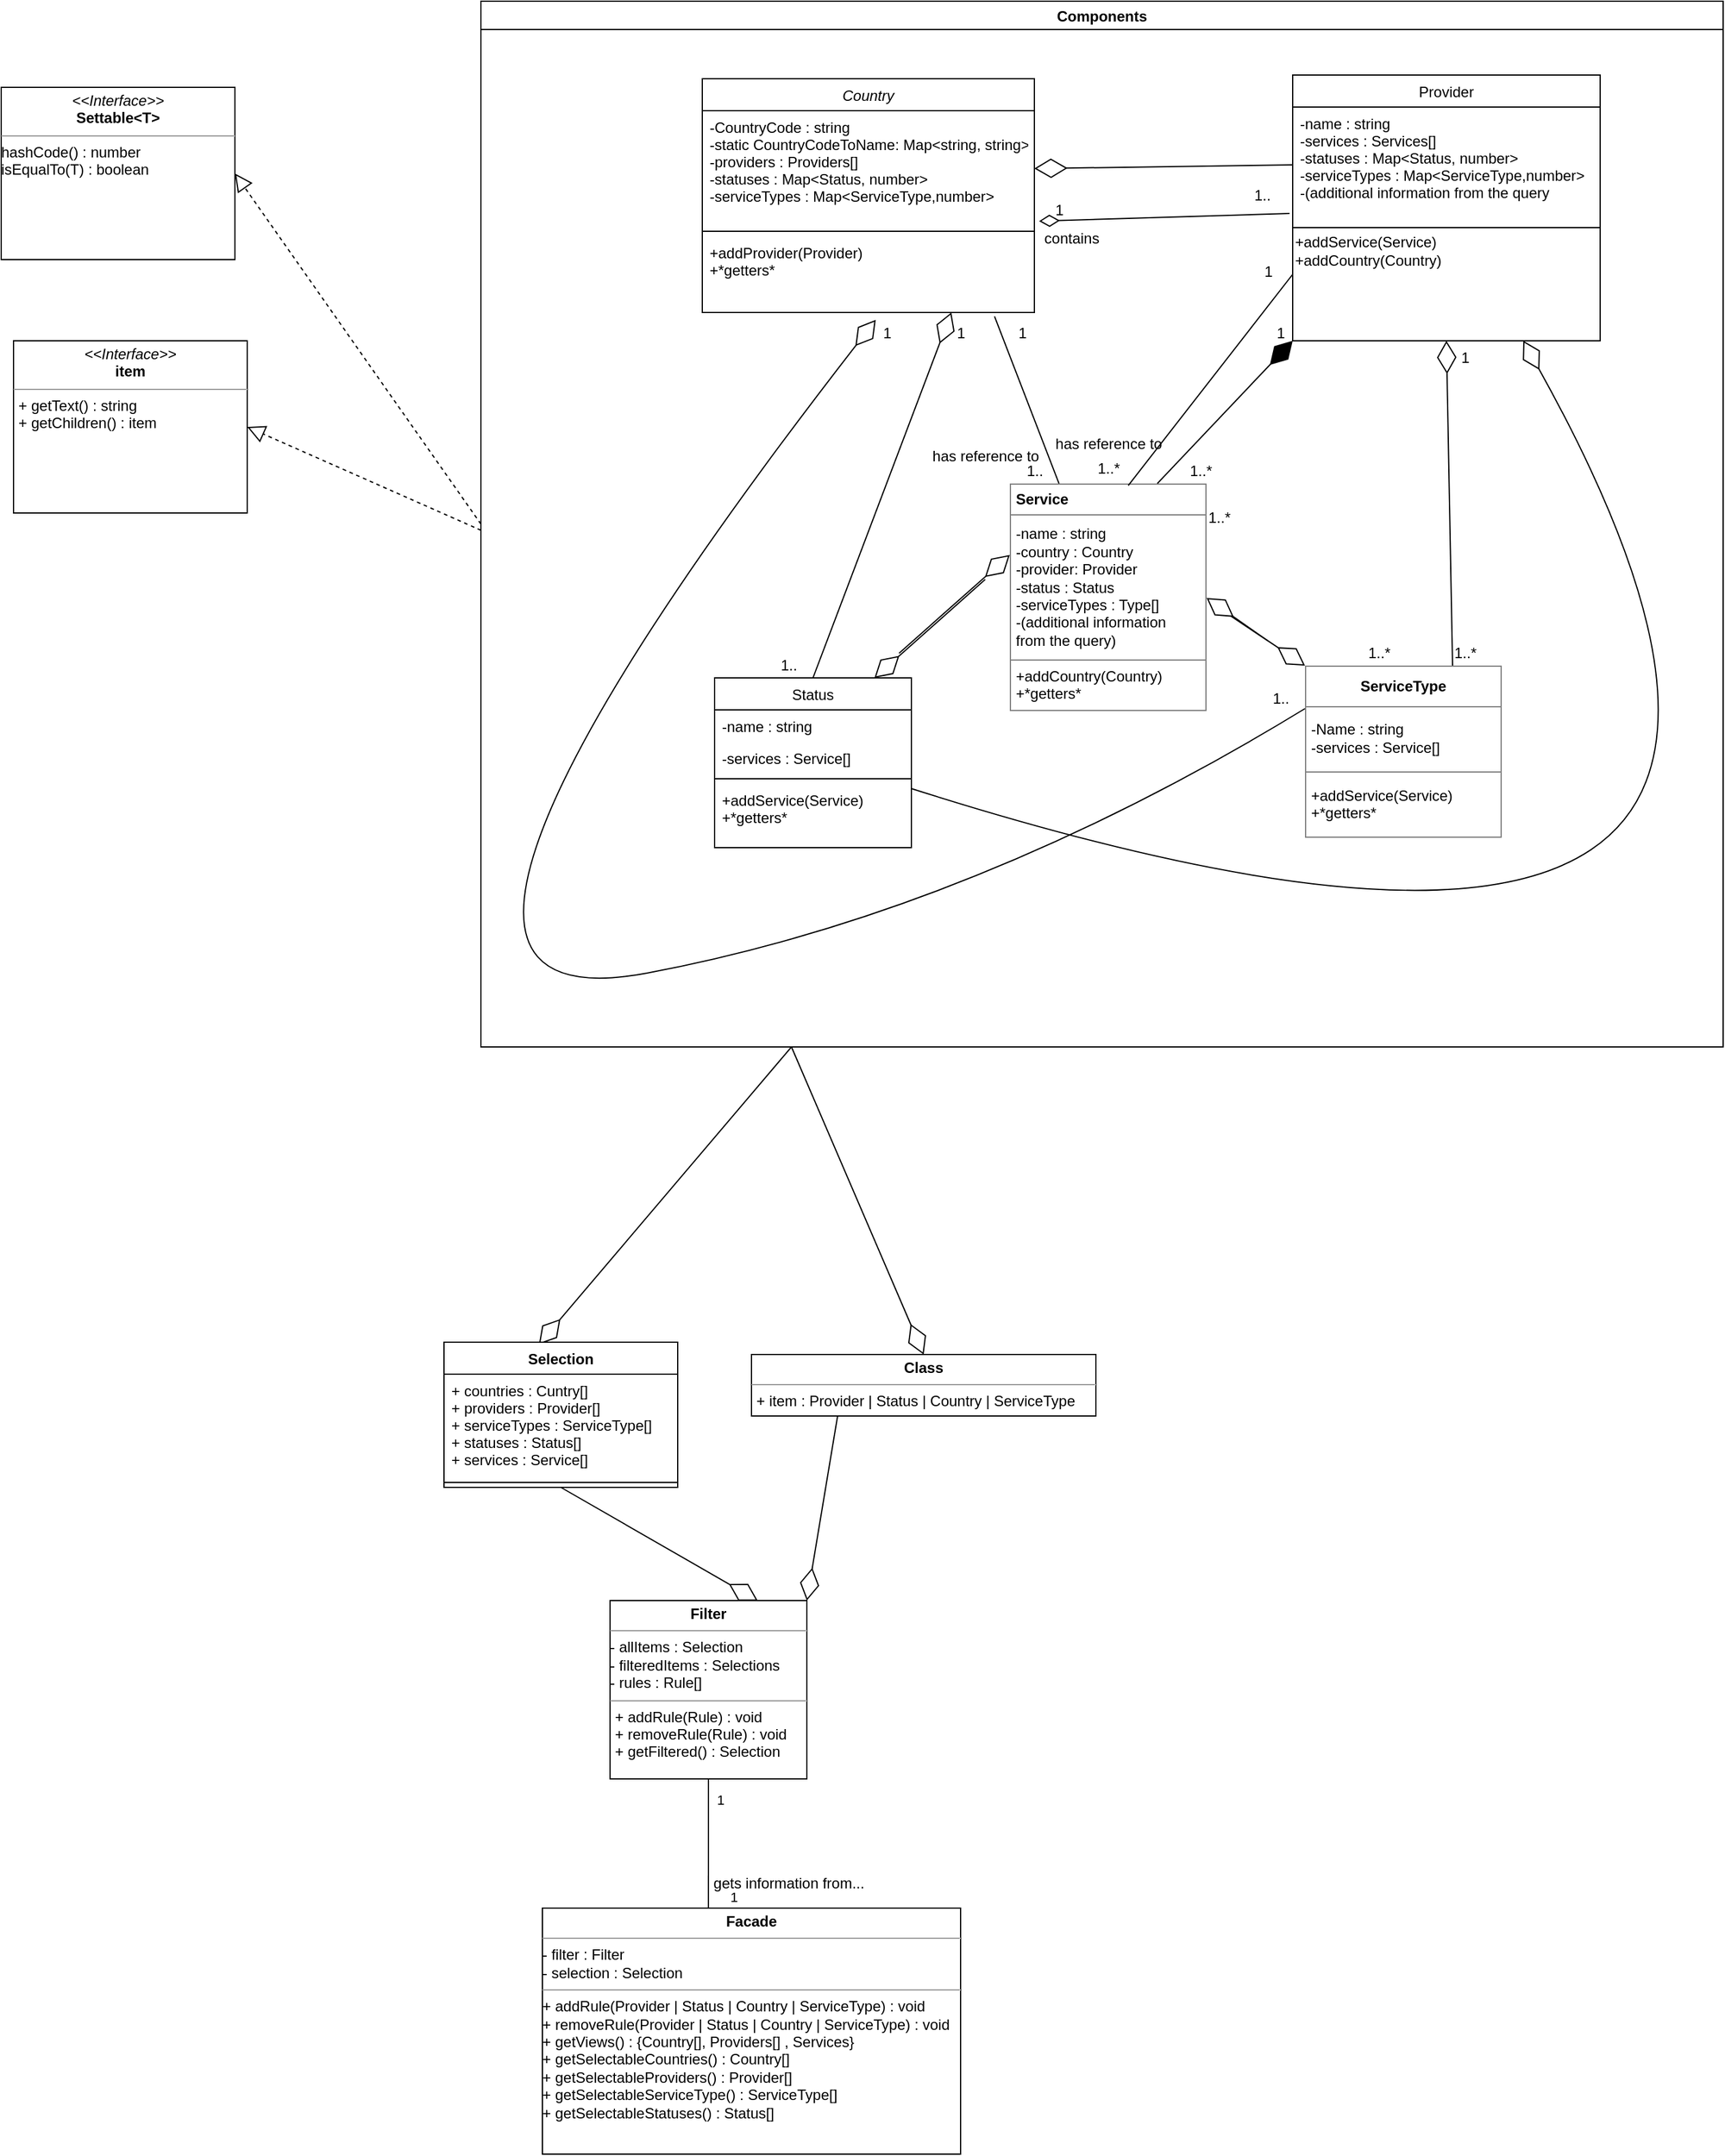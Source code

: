 <mxfile version="18.1.1" type="github">
  <diagram id="C5RBs43oDa-KdzZeNtuy" name="Page-1">
    <mxGraphModel dx="2009" dy="541" grid="1" gridSize="10" guides="1" tooltips="1" connect="1" arrows="1" fold="1" page="1" pageScale="1" pageWidth="827" pageHeight="1169" math="0" shadow="0">
      <root>
        <mxCell id="WIyWlLk6GJQsqaUBKTNV-0" />
        <mxCell id="WIyWlLk6GJQsqaUBKTNV-1" parent="WIyWlLk6GJQsqaUBKTNV-0" />
        <mxCell id="zkfFHV4jXpPFQw0GAbJ--0" value="Country" style="swimlane;fontStyle=2;align=center;verticalAlign=top;childLayout=stackLayout;horizontal=1;startSize=26;horizontalStack=0;resizeParent=1;resizeLast=0;collapsible=1;marginBottom=0;rounded=0;shadow=0;strokeWidth=1;" parent="WIyWlLk6GJQsqaUBKTNV-1" vertex="1">
          <mxGeometry x="40" y="163" width="270" height="190" as="geometry">
            <mxRectangle x="230" y="140" width="160" height="26" as="alternateBounds" />
          </mxGeometry>
        </mxCell>
        <mxCell id="zkfFHV4jXpPFQw0GAbJ--1" value="-CountryCode : string&#xa;-static CountryCodeToName: Map&lt;string, string&gt;&#xa;-providers : Providers[]&#xa;-statuses : Map&lt;Status, number&gt;&#xa;-serviceTypes : Map&lt;ServiceType,number&gt;&#xa;&#xa;" style="text;align=left;verticalAlign=top;spacingLeft=4;spacingRight=4;overflow=hidden;rotatable=0;points=[[0,0.5],[1,0.5]];portConstraint=eastwest;" parent="zkfFHV4jXpPFQw0GAbJ--0" vertex="1">
          <mxGeometry y="26" width="270" height="94" as="geometry" />
        </mxCell>
        <mxCell id="zkfFHV4jXpPFQw0GAbJ--4" value="" style="line;html=1;strokeWidth=1;align=left;verticalAlign=middle;spacingTop=-1;spacingLeft=3;spacingRight=3;rotatable=0;labelPosition=right;points=[];portConstraint=eastwest;" parent="zkfFHV4jXpPFQw0GAbJ--0" vertex="1">
          <mxGeometry y="120" width="270" height="8" as="geometry" />
        </mxCell>
        <mxCell id="zkfFHV4jXpPFQw0GAbJ--5" value="+addProvider(Provider)&#xa;+*getters*&#xa;" style="text;align=left;verticalAlign=top;spacingLeft=4;spacingRight=4;overflow=hidden;rotatable=0;points=[[0,0.5],[1,0.5]];portConstraint=eastwest;" parent="zkfFHV4jXpPFQw0GAbJ--0" vertex="1">
          <mxGeometry y="128" width="270" height="62" as="geometry" />
        </mxCell>
        <mxCell id="zkfFHV4jXpPFQw0GAbJ--6" value="Status" style="swimlane;fontStyle=0;align=center;verticalAlign=top;childLayout=stackLayout;horizontal=1;startSize=26;horizontalStack=0;resizeParent=1;resizeLast=0;collapsible=1;marginBottom=0;rounded=0;shadow=0;strokeWidth=1;" parent="WIyWlLk6GJQsqaUBKTNV-1" vertex="1">
          <mxGeometry x="50" y="650" width="160" height="138" as="geometry">
            <mxRectangle x="130" y="380" width="160" height="26" as="alternateBounds" />
          </mxGeometry>
        </mxCell>
        <mxCell id="zkfFHV4jXpPFQw0GAbJ--7" value="-name : string" style="text;align=left;verticalAlign=top;spacingLeft=4;spacingRight=4;overflow=hidden;rotatable=0;points=[[0,0.5],[1,0.5]];portConstraint=eastwest;" parent="zkfFHV4jXpPFQw0GAbJ--6" vertex="1">
          <mxGeometry y="26" width="160" height="26" as="geometry" />
        </mxCell>
        <mxCell id="zkfFHV4jXpPFQw0GAbJ--8" value="-services : Service[]" style="text;align=left;verticalAlign=top;spacingLeft=4;spacingRight=4;overflow=hidden;rotatable=0;points=[[0,0.5],[1,0.5]];portConstraint=eastwest;rounded=0;shadow=0;html=0;" parent="zkfFHV4jXpPFQw0GAbJ--6" vertex="1">
          <mxGeometry y="52" width="160" height="26" as="geometry" />
        </mxCell>
        <mxCell id="zkfFHV4jXpPFQw0GAbJ--9" value="" style="line;html=1;strokeWidth=1;align=left;verticalAlign=middle;spacingTop=-1;spacingLeft=3;spacingRight=3;rotatable=0;labelPosition=right;points=[];portConstraint=eastwest;" parent="zkfFHV4jXpPFQw0GAbJ--6" vertex="1">
          <mxGeometry y="78" width="160" height="8" as="geometry" />
        </mxCell>
        <mxCell id="zkfFHV4jXpPFQw0GAbJ--10" value="+addService(Service)&#xa;+*getters*&#xa;" style="text;align=left;verticalAlign=top;spacingLeft=4;spacingRight=4;overflow=hidden;rotatable=0;points=[[0,0.5],[1,0.5]];portConstraint=eastwest;fontStyle=0" parent="zkfFHV4jXpPFQw0GAbJ--6" vertex="1">
          <mxGeometry y="86" width="160" height="44" as="geometry" />
        </mxCell>
        <mxCell id="zkfFHV4jXpPFQw0GAbJ--17" value="Provider" style="swimlane;fontStyle=0;align=center;verticalAlign=top;childLayout=stackLayout;horizontal=1;startSize=26;horizontalStack=0;resizeParent=1;resizeLast=0;collapsible=1;marginBottom=0;rounded=0;shadow=0;strokeWidth=1;" parent="WIyWlLk6GJQsqaUBKTNV-1" vertex="1">
          <mxGeometry x="520" y="160" width="250" height="216" as="geometry">
            <mxRectangle x="550" y="140" width="160" height="26" as="alternateBounds" />
          </mxGeometry>
        </mxCell>
        <mxCell id="zkfFHV4jXpPFQw0GAbJ--18" value="-name : string &#xa;-services : Services[]&#xa;-statuses : Map&lt;Status, number&gt;&#xa;-serviceTypes : Map&lt;ServiceType,number&gt;&#xa;-(additional information from the query&#xa;" style="text;align=left;verticalAlign=top;spacingLeft=4;spacingRight=4;overflow=hidden;rotatable=0;points=[[0,0.5],[1,0.5]];portConstraint=eastwest;" parent="zkfFHV4jXpPFQw0GAbJ--17" vertex="1">
          <mxGeometry y="26" width="250" height="94" as="geometry" />
        </mxCell>
        <mxCell id="zkfFHV4jXpPFQw0GAbJ--23" value="" style="line;html=1;strokeWidth=1;align=left;verticalAlign=middle;spacingTop=-1;spacingLeft=3;spacingRight=3;rotatable=0;labelPosition=right;points=[];portConstraint=eastwest;" parent="zkfFHV4jXpPFQw0GAbJ--17" vertex="1">
          <mxGeometry y="120" width="250" height="8" as="geometry" />
        </mxCell>
        <mxCell id="jx6eO44tTlSofghOy_yD-11" value="+addService(Service)&lt;div&gt;+addCountry(Country)&lt;br&gt;&lt;/div&gt;" style="text;html=1;align=left;verticalAlign=middle;resizable=0;points=[];autosize=1;strokeColor=none;fillColor=none;hachureGap=4;" parent="zkfFHV4jXpPFQw0GAbJ--17" vertex="1">
          <mxGeometry y="128" width="250" height="30" as="geometry" />
        </mxCell>
        <mxCell id="jx6eO44tTlSofghOy_yD-0" value="&lt;table style=&quot;width:100%;height:100%;border-collapse:collapse;&quot; width=&quot;100%&quot; height=&quot;100%&quot; cellpadding=&quot;4&quot; border=&quot;1&quot;&gt;&lt;tbody&gt;&lt;tr&gt;&lt;th&gt;Service&lt;/th&gt;&lt;/tr&gt;&lt;tr&gt;&lt;td&gt;-name : string&lt;br&gt;-country : Country&lt;br&gt;-provider: Provider &lt;br&gt;-status : Status&lt;br&gt;-serviceTypes : Type[]&lt;br&gt;-(additional information&lt;br&gt;from the query)&lt;br&gt;&lt;/td&gt;&lt;/tr&gt;&lt;tr&gt;&lt;td&gt;+addCountry(Country)&lt;br&gt;+*getters*&lt;br&gt;&lt;/td&gt;&lt;/tr&gt;&lt;/tbody&gt;&lt;/table&gt;" style="text;html=1;strokeColor=none;fillColor=none;overflow=fill;hachureGap=4;align=left;" parent="WIyWlLk6GJQsqaUBKTNV-1" vertex="1">
          <mxGeometry x="290" y="492" width="160" height="185" as="geometry" />
        </mxCell>
        <mxCell id="jx6eO44tTlSofghOy_yD-1" value="&lt;table style=&quot;width:100%;height:100%;border-collapse:collapse;&quot; width=&quot;100%&quot; height=&quot;100%&quot; cellpadding=&quot;4&quot; border=&quot;1&quot;&gt;&lt;tbody&gt;&lt;tr&gt;&lt;th align=&quot;center&quot;&gt;ServiceType&lt;br&gt;&lt;/th&gt;&lt;/tr&gt;&lt;tr&gt;&lt;td&gt;-Name : string&lt;br&gt;&lt;div align=&quot;left&quot;&gt;-services : Service[]&lt;/div&gt;&lt;/td&gt;&lt;/tr&gt;&lt;tr&gt;&lt;td&gt;+addService(Service)&lt;br&gt;+*getters*&lt;br&gt;&lt;/td&gt;&lt;/tr&gt;&lt;/tbody&gt;&lt;/table&gt;" style="text;html=1;strokeColor=none;fillColor=none;overflow=fill;hachureGap=4;" parent="WIyWlLk6GJQsqaUBKTNV-1" vertex="1">
          <mxGeometry x="530" y="640" width="160" height="140" as="geometry" />
        </mxCell>
        <mxCell id="jx6eO44tTlSofghOy_yD-31" value="" style="endArrow=diamondThin;endFill=1;endSize=24;html=1;rounded=0;sourcePerimeterSpacing=8;targetPerimeterSpacing=8;curved=1;entryX=0;entryY=1;entryDx=0;entryDy=0;exitX=0.75;exitY=0;exitDx=0;exitDy=0;" parent="WIyWlLk6GJQsqaUBKTNV-1" source="jx6eO44tTlSofghOy_yD-0" target="zkfFHV4jXpPFQw0GAbJ--17" edge="1">
          <mxGeometry width="160" relative="1" as="geometry">
            <mxPoint x="280" y="500" as="sourcePoint" />
            <mxPoint x="440" y="500" as="targetPoint" />
          </mxGeometry>
        </mxCell>
        <mxCell id="jx6eO44tTlSofghOy_yD-34" value="1..*" style="text;html=1;align=center;verticalAlign=middle;resizable=0;points=[];autosize=1;strokeColor=none;fillColor=none;hachureGap=4;" parent="WIyWlLk6GJQsqaUBKTNV-1" vertex="1">
          <mxGeometry x="430" y="472" width="30" height="20" as="geometry" />
        </mxCell>
        <mxCell id="jx6eO44tTlSofghOy_yD-35" value="1" style="text;html=1;align=center;verticalAlign=middle;resizable=0;points=[];autosize=1;strokeColor=none;fillColor=none;hachureGap=4;" parent="WIyWlLk6GJQsqaUBKTNV-1" vertex="1">
          <mxGeometry x="500" y="360" width="20" height="20" as="geometry" />
        </mxCell>
        <mxCell id="jx6eO44tTlSofghOy_yD-44" value="1.." style="text;html=1;align=center;verticalAlign=middle;resizable=0;points=[];autosize=1;strokeColor=none;fillColor=none;hachureGap=4;" parent="WIyWlLk6GJQsqaUBKTNV-1" vertex="1">
          <mxGeometry x="295" y="472" width="30" height="20" as="geometry" />
        </mxCell>
        <mxCell id="jx6eO44tTlSofghOy_yD-55" value="1.." style="text;html=1;align=center;verticalAlign=middle;resizable=0;points=[];autosize=1;strokeColor=none;fillColor=none;hachureGap=4;" parent="WIyWlLk6GJQsqaUBKTNV-1" vertex="1">
          <mxGeometry x="495" y="657" width="30" height="20" as="geometry" />
        </mxCell>
        <mxCell id="jx6eO44tTlSofghOy_yD-56" value="1" style="text;html=1;align=center;verticalAlign=middle;resizable=0;points=[];autosize=1;strokeColor=none;fillColor=none;hachureGap=4;" parent="WIyWlLk6GJQsqaUBKTNV-1" vertex="1">
          <mxGeometry x="180" y="360" width="20" height="20" as="geometry" />
        </mxCell>
        <mxCell id="jx6eO44tTlSofghOy_yD-57" value="" style="endArrow=diamondThin;endFill=0;endSize=24;html=1;rounded=0;sourcePerimeterSpacing=8;targetPerimeterSpacing=8;curved=1;entryX=0.05;entryY=-0.05;entryDx=0;entryDy=0;exitX=0;exitY=0.25;exitDx=0;exitDy=0;entryPerimeter=0;" parent="WIyWlLk6GJQsqaUBKTNV-1" source="jx6eO44tTlSofghOy_yD-1" target="jx6eO44tTlSofghOy_yD-56" edge="1">
          <mxGeometry width="160" relative="1" as="geometry">
            <mxPoint x="250" y="580" as="sourcePoint" />
            <mxPoint x="90" y="580" as="targetPoint" />
            <Array as="points">
              <mxPoint x="260" y="840" />
              <mxPoint x="-270" y="940" />
            </Array>
          </mxGeometry>
        </mxCell>
        <mxCell id="jx6eO44tTlSofghOy_yD-59" value="" style="endArrow=diamondThin;endFill=0;endSize=24;html=1;rounded=0;sourcePerimeterSpacing=8;targetPerimeterSpacing=8;curved=1;entryX=0.75;entryY=1;entryDx=0;entryDy=0;exitX=0.5;exitY=0;exitDx=0;exitDy=0;" parent="WIyWlLk6GJQsqaUBKTNV-1" source="zkfFHV4jXpPFQw0GAbJ--6" target="zkfFHV4jXpPFQw0GAbJ--0" edge="1">
          <mxGeometry width="160" relative="1" as="geometry">
            <mxPoint x="220" y="570" as="sourcePoint" />
            <mxPoint x="60" y="570" as="targetPoint" />
          </mxGeometry>
        </mxCell>
        <mxCell id="jx6eO44tTlSofghOy_yD-60" value="1.." style="text;html=1;align=center;verticalAlign=middle;resizable=0;points=[];autosize=1;strokeColor=none;fillColor=none;hachureGap=4;" parent="WIyWlLk6GJQsqaUBKTNV-1" vertex="1">
          <mxGeometry x="95" y="630" width="30" height="20" as="geometry" />
        </mxCell>
        <mxCell id="jx6eO44tTlSofghOy_yD-61" value="1" style="text;html=1;align=center;verticalAlign=middle;resizable=0;points=[];autosize=1;strokeColor=none;fillColor=none;hachureGap=4;" parent="WIyWlLk6GJQsqaUBKTNV-1" vertex="1">
          <mxGeometry x="240" y="360" width="20" height="20" as="geometry" />
        </mxCell>
        <mxCell id="jx6eO44tTlSofghOy_yD-62" value="" style="endArrow=diamondThin;endFill=0;endSize=24;html=1;rounded=0;sourcePerimeterSpacing=8;targetPerimeterSpacing=8;curved=1;entryX=0.5;entryY=1;entryDx=0;entryDy=0;exitX=0.75;exitY=0;exitDx=0;exitDy=0;" parent="WIyWlLk6GJQsqaUBKTNV-1" source="jx6eO44tTlSofghOy_yD-1" target="zkfFHV4jXpPFQw0GAbJ--17" edge="1">
          <mxGeometry width="160" relative="1" as="geometry">
            <mxPoint x="260" y="610" as="sourcePoint" />
            <mxPoint x="420" y="610" as="targetPoint" />
          </mxGeometry>
        </mxCell>
        <mxCell id="jx6eO44tTlSofghOy_yD-63" value="1" style="text;html=1;align=center;verticalAlign=middle;resizable=0;points=[];autosize=1;strokeColor=none;fillColor=none;hachureGap=4;" parent="WIyWlLk6GJQsqaUBKTNV-1" vertex="1">
          <mxGeometry x="650" y="380" width="20" height="20" as="geometry" />
        </mxCell>
        <mxCell id="jx6eO44tTlSofghOy_yD-64" value="1..*" style="text;html=1;align=center;verticalAlign=middle;resizable=0;points=[];autosize=1;strokeColor=none;fillColor=none;hachureGap=4;" parent="WIyWlLk6GJQsqaUBKTNV-1" vertex="1">
          <mxGeometry x="645" y="620" width="30" height="20" as="geometry" />
        </mxCell>
        <mxCell id="jx6eO44tTlSofghOy_yD-65" value="" style="endArrow=diamondThin;endFill=0;endSize=24;html=1;rounded=0;sourcePerimeterSpacing=8;targetPerimeterSpacing=8;curved=1;exitX=1;exitY=0.091;exitDx=0;exitDy=0;exitPerimeter=0;entryX=0.75;entryY=1;entryDx=0;entryDy=0;" parent="WIyWlLk6GJQsqaUBKTNV-1" source="zkfFHV4jXpPFQw0GAbJ--10" target="zkfFHV4jXpPFQw0GAbJ--17" edge="1">
          <mxGeometry width="160" relative="1" as="geometry">
            <mxPoint x="220" y="750" as="sourcePoint" />
            <mxPoint x="380" y="750" as="targetPoint" />
            <Array as="points">
              <mxPoint x="1060" y="1010" />
            </Array>
          </mxGeometry>
        </mxCell>
        <mxCell id="jx6eO44tTlSofghOy_yD-67" value="Components" style="swimlane;hachureGap=4;startSize=23;" parent="WIyWlLk6GJQsqaUBKTNV-1" vertex="1">
          <mxGeometry x="-140" y="100" width="1010" height="850" as="geometry" />
        </mxCell>
        <mxCell id="jx6eO44tTlSofghOy_yD-76" value="1.." style="text;html=1;align=center;verticalAlign=middle;resizable=0;points=[];autosize=1;strokeColor=none;fillColor=none;hachureGap=4;" parent="jx6eO44tTlSofghOy_yD-67" vertex="1">
          <mxGeometry x="620" y="148" width="30" height="20" as="geometry" />
        </mxCell>
        <mxCell id="jx6eO44tTlSofghOy_yD-77" value="contains" style="text;html=1;align=center;verticalAlign=middle;resizable=0;points=[];autosize=1;strokeColor=none;fillColor=none;hachureGap=4;" parent="jx6eO44tTlSofghOy_yD-67" vertex="1">
          <mxGeometry x="450" y="183" width="60" height="20" as="geometry" />
        </mxCell>
        <mxCell id="jx6eO44tTlSofghOy_yD-79" value="1" style="text;html=1;align=center;verticalAlign=middle;resizable=0;points=[];autosize=1;strokeColor=none;fillColor=none;hachureGap=4;" parent="jx6eO44tTlSofghOy_yD-67" vertex="1">
          <mxGeometry x="430" y="260" width="20" height="20" as="geometry" />
        </mxCell>
        <mxCell id="jx6eO44tTlSofghOy_yD-80" value="has reference to" style="text;html=1;align=center;verticalAlign=middle;resizable=0;points=[];autosize=1;strokeColor=none;fillColor=none;hachureGap=4;" parent="jx6eO44tTlSofghOy_yD-67" vertex="1">
          <mxGeometry x="360" y="360" width="100" height="20" as="geometry" />
        </mxCell>
        <mxCell id="jx6eO44tTlSofghOy_yD-84" value="has reference to" style="text;html=1;align=center;verticalAlign=middle;resizable=0;points=[];autosize=1;strokeColor=none;fillColor=none;hachureGap=4;" parent="jx6eO44tTlSofghOy_yD-67" vertex="1">
          <mxGeometry x="460" y="350" width="100" height="20" as="geometry" />
        </mxCell>
        <mxCell id="jx6eO44tTlSofghOy_yD-68" value="&lt;p style=&quot;margin:0px;margin-top:4px;text-align:center;&quot;&gt;&lt;i&gt;&amp;lt;&amp;lt;Interface&amp;gt;&amp;gt;&lt;/i&gt;&lt;br&gt;&lt;b&gt;Settable&amp;lt;T&amp;gt;&lt;/b&gt;&lt;br&gt;&lt;/p&gt;&lt;hr size=&quot;1&quot;&gt;&lt;div&gt;hashCode() : number&lt;/div&gt;&lt;div&gt;isEqualTo(T) : boolean&lt;br&gt;&lt;/div&gt;" style="verticalAlign=top;align=left;overflow=fill;fontSize=12;fontFamily=Helvetica;html=1;hachureGap=4;" parent="WIyWlLk6GJQsqaUBKTNV-1" vertex="1">
          <mxGeometry x="-530" y="170" width="190" height="140" as="geometry" />
        </mxCell>
        <mxCell id="jx6eO44tTlSofghOy_yD-69" value="&lt;p style=&quot;margin:0px;margin-top:4px;text-align:center;&quot;&gt;&lt;i&gt;&amp;lt;&amp;lt;Interface&amp;gt;&amp;gt;&lt;/i&gt;&lt;br&gt;&lt;b&gt;item&lt;/b&gt;&lt;br&gt;&lt;/p&gt;&lt;hr size=&quot;1&quot;&gt;&lt;p style=&quot;margin:0px;margin-left:4px;&quot;&gt;+ getText() : string&lt;br&gt;+ getChildren() : item&lt;br&gt;&lt;/p&gt;" style="verticalAlign=top;align=left;overflow=fill;fontSize=12;fontFamily=Helvetica;html=1;hachureGap=4;" parent="WIyWlLk6GJQsqaUBKTNV-1" vertex="1">
          <mxGeometry x="-520" y="376" width="190" height="140" as="geometry" />
        </mxCell>
        <mxCell id="jx6eO44tTlSofghOy_yD-70" value="" style="endArrow=block;dashed=1;endFill=0;endSize=12;html=1;rounded=0;sourcePerimeterSpacing=8;targetPerimeterSpacing=8;curved=1;entryX=1;entryY=0.5;entryDx=0;entryDy=0;" parent="WIyWlLk6GJQsqaUBKTNV-1" target="jx6eO44tTlSofghOy_yD-69" edge="1">
          <mxGeometry width="160" relative="1" as="geometry">
            <mxPoint x="-140" y="530" as="sourcePoint" />
            <mxPoint x="-210" y="520" as="targetPoint" />
          </mxGeometry>
        </mxCell>
        <mxCell id="jx6eO44tTlSofghOy_yD-71" value="" style="endArrow=block;dashed=1;endFill=0;endSize=12;html=1;rounded=0;sourcePerimeterSpacing=8;targetPerimeterSpacing=8;curved=1;entryX=1;entryY=0.5;entryDx=0;entryDy=0;exitX=0;exitY=0.5;exitDx=0;exitDy=0;" parent="WIyWlLk6GJQsqaUBKTNV-1" source="jx6eO44tTlSofghOy_yD-67" target="jx6eO44tTlSofghOy_yD-68" edge="1">
          <mxGeometry width="160" relative="1" as="geometry">
            <mxPoint x="-340" y="320" as="sourcePoint" />
            <mxPoint x="-180" y="320" as="targetPoint" />
          </mxGeometry>
        </mxCell>
        <mxCell id="jx6eO44tTlSofghOy_yD-73" value="" style="endArrow=diamondThin;endFill=0;endSize=24;html=1;rounded=0;sourcePerimeterSpacing=8;targetPerimeterSpacing=8;entryX=1;entryY=0.5;entryDx=0;entryDy=0;exitX=0;exitY=0.5;exitDx=0;exitDy=0;" parent="WIyWlLk6GJQsqaUBKTNV-1" source="zkfFHV4jXpPFQw0GAbJ--18" target="zkfFHV4jXpPFQw0GAbJ--1" edge="1">
          <mxGeometry width="160" relative="1" as="geometry">
            <mxPoint x="310" y="370" as="sourcePoint" />
            <mxPoint x="470" y="370" as="targetPoint" />
          </mxGeometry>
        </mxCell>
        <mxCell id="jx6eO44tTlSofghOy_yD-75" value="1" style="text;html=1;align=center;verticalAlign=middle;resizable=0;points=[];autosize=1;strokeColor=none;fillColor=none;hachureGap=4;" parent="WIyWlLk6GJQsqaUBKTNV-1" vertex="1">
          <mxGeometry x="320" y="260" width="20" height="20" as="geometry" />
        </mxCell>
        <mxCell id="jx6eO44tTlSofghOy_yD-78" value="" style="endArrow=none;html=1;rounded=0;startSize=14;endSize=14;sourcePerimeterSpacing=8;targetPerimeterSpacing=8;entryX=0.88;entryY=1.052;entryDx=0;entryDy=0;entryPerimeter=0;exitX=0.25;exitY=0;exitDx=0;exitDy=0;" parent="WIyWlLk6GJQsqaUBKTNV-1" source="jx6eO44tTlSofghOy_yD-0" target="zkfFHV4jXpPFQw0GAbJ--5" edge="1">
          <mxGeometry width="50" height="50" relative="1" as="geometry">
            <mxPoint x="370" y="440" as="sourcePoint" />
            <mxPoint x="420" y="390" as="targetPoint" />
          </mxGeometry>
        </mxCell>
        <mxCell id="jx6eO44tTlSofghOy_yD-81" value="" style="endArrow=none;html=1;rounded=0;startSize=14;endSize=14;sourcePerimeterSpacing=8;targetPerimeterSpacing=8;entryX=0;entryY=0.75;entryDx=0;entryDy=0;exitX=0.602;exitY=0.009;exitDx=0;exitDy=0;exitPerimeter=0;" parent="WIyWlLk6GJQsqaUBKTNV-1" source="jx6eO44tTlSofghOy_yD-0" target="zkfFHV4jXpPFQw0GAbJ--17" edge="1">
          <mxGeometry width="50" height="50" relative="1" as="geometry">
            <mxPoint x="370" y="440" as="sourcePoint" />
            <mxPoint x="420" y="390" as="targetPoint" />
          </mxGeometry>
        </mxCell>
        <mxCell id="jx6eO44tTlSofghOy_yD-82" value="1..*" style="text;html=1;align=center;verticalAlign=middle;resizable=0;points=[];autosize=1;strokeColor=none;fillColor=none;hachureGap=4;" parent="WIyWlLk6GJQsqaUBKTNV-1" vertex="1">
          <mxGeometry x="355" y="470" width="30" height="20" as="geometry" />
        </mxCell>
        <mxCell id="jx6eO44tTlSofghOy_yD-83" value="1" style="text;html=1;align=center;verticalAlign=middle;resizable=0;points=[];autosize=1;strokeColor=none;fillColor=none;hachureGap=4;" parent="WIyWlLk6GJQsqaUBKTNV-1" vertex="1">
          <mxGeometry x="490" y="310" width="20" height="20" as="geometry" />
        </mxCell>
        <mxCell id="jx6eO44tTlSofghOy_yD-87" value="1..*" style="text;html=1;align=center;verticalAlign=middle;resizable=0;points=[];autosize=1;strokeColor=none;fillColor=none;hachureGap=4;" parent="WIyWlLk6GJQsqaUBKTNV-1" vertex="1">
          <mxGeometry x="445" y="510" width="30" height="20" as="geometry" />
        </mxCell>
        <mxCell id="jx6eO44tTlSofghOy_yD-88" value="1..*" style="text;html=1;align=center;verticalAlign=middle;resizable=0;points=[];autosize=1;strokeColor=none;fillColor=none;hachureGap=4;" parent="WIyWlLk6GJQsqaUBKTNV-1" vertex="1">
          <mxGeometry x="575" y="620" width="30" height="20" as="geometry" />
        </mxCell>
        <mxCell id="jx6eO44tTlSofghOy_yD-89" value="" style="endArrow=diamondThin;endFill=0;endSize=24;html=1;rounded=0;sourcePerimeterSpacing=8;targetPerimeterSpacing=8;entryX=0;entryY=0;entryDx=0;entryDy=0;" parent="WIyWlLk6GJQsqaUBKTNV-1" target="jx6eO44tTlSofghOy_yD-1" edge="1">
          <mxGeometry width="160" relative="1" as="geometry">
            <mxPoint x="470" y="600" as="sourcePoint" />
            <mxPoint x="330" y="580" as="targetPoint" />
            <Array as="points" />
          </mxGeometry>
        </mxCell>
        <mxCell id="jx6eO44tTlSofghOy_yD-90" value="" style="endArrow=diamondThin;endFill=0;endSize=24;html=1;rounded=0;sourcePerimeterSpacing=8;targetPerimeterSpacing=8;" parent="WIyWlLk6GJQsqaUBKTNV-1" edge="1">
          <mxGeometry width="160" relative="1" as="geometry">
            <mxPoint x="500" y="620" as="sourcePoint" />
            <mxPoint x="450" y="585" as="targetPoint" />
          </mxGeometry>
        </mxCell>
        <mxCell id="jx6eO44tTlSofghOy_yD-91" value="" style="endArrow=diamondThin;endFill=;endSize=24;html=1;rounded=0;sourcePerimeterSpacing=8;targetPerimeterSpacing=8;entryX=0;entryY=0.314;entryDx=0;entryDy=0;entryPerimeter=0;" parent="WIyWlLk6GJQsqaUBKTNV-1" target="jx6eO44tTlSofghOy_yD-0" edge="1">
          <mxGeometry width="160" relative="1" as="geometry">
            <mxPoint x="200" y="630" as="sourcePoint" />
            <mxPoint x="270" y="560" as="targetPoint" />
          </mxGeometry>
        </mxCell>
        <mxCell id="jx6eO44tTlSofghOy_yD-92" value="" style="endArrow=diamondThin;endFill=0;endSize=24;html=1;rounded=0;sourcePerimeterSpacing=8;targetPerimeterSpacing=8;" parent="WIyWlLk6GJQsqaUBKTNV-1" edge="1">
          <mxGeometry width="160" relative="1" as="geometry">
            <mxPoint x="270" y="570" as="sourcePoint" />
            <mxPoint x="180" y="650" as="targetPoint" />
          </mxGeometry>
        </mxCell>
        <mxCell id="jx6eO44tTlSofghOy_yD-93" value="" style="endArrow=diamondThin;endFill=0;endSize=24;html=1;rounded=0;sourcePerimeterSpacing=8;targetPerimeterSpacing=8;entryX=0.406;entryY=0.015;entryDx=0;entryDy=0;exitX=0.25;exitY=1;exitDx=0;exitDy=0;entryPerimeter=0;" parent="WIyWlLk6GJQsqaUBKTNV-1" source="jx6eO44tTlSofghOy_yD-67" target="jx6eO44tTlSofghOy_yD-95" edge="1">
          <mxGeometry width="160" relative="1" as="geometry">
            <mxPoint x="-90" y="1290" as="sourcePoint" />
            <mxPoint x="-250" y="1290" as="targetPoint" />
          </mxGeometry>
        </mxCell>
        <mxCell id="jx6eO44tTlSofghOy_yD-95" value="Selection" style="swimlane;fontStyle=1;align=center;verticalAlign=top;childLayout=stackLayout;horizontal=1;startSize=26;horizontalStack=0;resizeParent=1;resizeParentMax=0;resizeLast=0;collapsible=1;marginBottom=0;hachureGap=4;" parent="WIyWlLk6GJQsqaUBKTNV-1" vertex="1">
          <mxGeometry x="-170" y="1190" width="190" height="118" as="geometry" />
        </mxCell>
        <mxCell id="jx6eO44tTlSofghOy_yD-96" value="+ countries : Cuntry[]&#xa;+ providers : Provider[]&#xa;+ serviceTypes : ServiceType[]&#xa;+ statuses : Status[]&#xa;+ services : Service[]&#xa;" style="text;strokeColor=none;fillColor=none;align=left;verticalAlign=top;spacingLeft=4;spacingRight=4;overflow=hidden;rotatable=0;points=[[0,0.5],[1,0.5]];portConstraint=eastwest;hachureGap=4;" parent="jx6eO44tTlSofghOy_yD-95" vertex="1">
          <mxGeometry y="26" width="190" height="84" as="geometry" />
        </mxCell>
        <mxCell id="jx6eO44tTlSofghOy_yD-97" value="" style="line;strokeWidth=1;fillColor=none;align=left;verticalAlign=middle;spacingTop=-1;spacingLeft=3;spacingRight=3;rotatable=0;labelPosition=right;points=[];portConstraint=eastwest;hachureGap=4;" parent="jx6eO44tTlSofghOy_yD-95" vertex="1">
          <mxGeometry y="110" width="190" height="8" as="geometry" />
        </mxCell>
        <mxCell id="jx6eO44tTlSofghOy_yD-99" value="" style="endArrow=diamondThin;endFill=0;endSize=24;html=1;rounded=0;sourcePerimeterSpacing=8;targetPerimeterSpacing=8;exitX=0.5;exitY=1;exitDx=0;exitDy=0;entryX=0.75;entryY=0;entryDx=0;entryDy=0;" parent="WIyWlLk6GJQsqaUBKTNV-1" source="jx6eO44tTlSofghOy_yD-95" target="jx6eO44tTlSofghOy_yD-100" edge="1">
          <mxGeometry width="160" relative="1" as="geometry">
            <mxPoint x="-180" y="1490" as="sourcePoint" />
            <mxPoint x="-240" y="1530" as="targetPoint" />
          </mxGeometry>
        </mxCell>
        <mxCell id="jx6eO44tTlSofghOy_yD-100" value="&lt;p style=&quot;margin:0px;margin-top:4px;text-align:center;&quot;&gt;&lt;b&gt;Filter&lt;/b&gt;&lt;br&gt;&lt;/p&gt;&lt;hr size=&quot;1&quot;&gt;&lt;div&gt;- allItems : Selection&lt;/div&gt;&lt;div&gt;- filteredItems : Selections&lt;/div&gt;&lt;div&gt;- rules : Rule[]&lt;br&gt;&lt;/div&gt;&lt;hr size=&quot;1&quot;&gt;&lt;p style=&quot;margin:0px;margin-left:4px;&quot;&gt;+ addRule(Rule) : void&lt;br&gt;&lt;/p&gt;&lt;p style=&quot;margin:0px;margin-left:4px;&quot;&gt;+ removeRule(Rule) : void&lt;/p&gt;&lt;p style=&quot;margin:0px;margin-left:4px;&quot;&gt;+ getFiltered() : Selection&lt;br&gt;&lt;/p&gt;" style="verticalAlign=top;align=left;overflow=fill;fontSize=12;fontFamily=Helvetica;html=1;hachureGap=4;" parent="WIyWlLk6GJQsqaUBKTNV-1" vertex="1">
          <mxGeometry x="-35" y="1400" width="160" height="145" as="geometry" />
        </mxCell>
        <mxCell id="jx6eO44tTlSofghOy_yD-101" value="" style="endArrow=diamondThin;endFill=0;endSize=24;html=1;rounded=0;sourcePerimeterSpacing=8;targetPerimeterSpacing=8;exitX=0.25;exitY=1;exitDx=0;exitDy=0;entryX=0.5;entryY=0;entryDx=0;entryDy=0;" parent="WIyWlLk6GJQsqaUBKTNV-1" source="jx6eO44tTlSofghOy_yD-67" target="jx6eO44tTlSofghOy_yD-102" edge="1">
          <mxGeometry width="160" relative="1" as="geometry">
            <mxPoint x="320" y="1130" as="sourcePoint" />
            <mxPoint x="160" y="1190" as="targetPoint" />
          </mxGeometry>
        </mxCell>
        <mxCell id="jx6eO44tTlSofghOy_yD-102" value="&lt;p style=&quot;margin:0px;margin-top:4px;text-align:center;&quot;&gt;&lt;b&gt;Class&lt;/b&gt;&lt;/p&gt;&lt;hr size=&quot;1&quot;&gt;&lt;p style=&quot;margin:0px;margin-left:4px;&quot;&gt;+ item : Provider | Status | Country | ServiceType&lt;br&gt;&lt;/p&gt;&lt;hr size=&quot;1&quot;&gt;" style="verticalAlign=top;align=left;overflow=fill;fontSize=12;fontFamily=Helvetica;html=1;hachureGap=4;" parent="WIyWlLk6GJQsqaUBKTNV-1" vertex="1">
          <mxGeometry x="80" y="1200" width="280" height="50" as="geometry" />
        </mxCell>
        <mxCell id="jx6eO44tTlSofghOy_yD-103" value="" style="endArrow=diamondThin;endFill=0;endSize=24;html=1;rounded=0;sourcePerimeterSpacing=8;targetPerimeterSpacing=8;entryX=1;entryY=0;entryDx=0;entryDy=0;exitX=0.25;exitY=1;exitDx=0;exitDy=0;" parent="WIyWlLk6GJQsqaUBKTNV-1" source="jx6eO44tTlSofghOy_yD-102" target="jx6eO44tTlSofghOy_yD-100" edge="1">
          <mxGeometry width="160" relative="1" as="geometry">
            <mxPoint x="-80" y="1440" as="sourcePoint" />
            <mxPoint x="80" y="1440" as="targetPoint" />
          </mxGeometry>
        </mxCell>
        <mxCell id="jx6eO44tTlSofghOy_yD-105" value="&lt;p style=&quot;margin:0px;margin-top:4px;text-align:center;&quot;&gt;&lt;b&gt;Facade&lt;/b&gt;&lt;br&gt;&lt;/p&gt;&lt;hr size=&quot;1&quot;&gt;&lt;div&gt;- filter : Filter&lt;/div&gt;&lt;div&gt;- selection : Selection&lt;br&gt;&lt;/div&gt;&lt;hr size=&quot;1&quot;&gt;&lt;div&gt;+ addRule(Provider | Status | Country | ServiceType) : void&lt;br&gt;&lt;/div&gt;&lt;div&gt;+ removeRule(Provider | Status | Country | ServiceType) : void&lt;br&gt;&lt;/div&gt;&lt;div&gt;+ getViews() : {Country[], Providers[] , Services}&lt;/div&gt;&lt;div&gt;+ getSelectableCountries() : Country[]&lt;/div&gt;&lt;div&gt;&lt;div&gt;+ getSelectableProviders() : Provider[]&lt;/div&gt;&lt;div&gt;&lt;div&gt;+ getSelectableServiceType() : ServiceType[]&lt;/div&gt;&lt;div&gt;&lt;div&gt;+ getSelectableStatuses() : Status[]&lt;/div&gt;&lt;/div&gt;&lt;/div&gt;&lt;/div&gt;&lt;div&gt;&lt;br&gt; &lt;/div&gt;&lt;div&gt;&lt;br&gt;&lt;/div&gt;" style="verticalAlign=top;align=left;overflow=fill;fontSize=12;fontFamily=Helvetica;html=1;hachureGap=4;" parent="WIyWlLk6GJQsqaUBKTNV-1" vertex="1">
          <mxGeometry x="-90" y="1650" width="340" height="200" as="geometry" />
        </mxCell>
        <mxCell id="-e_v6TnxBKaBj5N8BUCK-5" value="" style="endArrow=none;html=1;edgeStyle=orthogonalEdgeStyle;rounded=0;exitX=0.5;exitY=1;exitDx=0;exitDy=0;entryX=0.397;entryY=0;entryDx=0;entryDy=0;entryPerimeter=0;" edge="1" parent="WIyWlLk6GJQsqaUBKTNV-1" source="jx6eO44tTlSofghOy_yD-100" target="jx6eO44tTlSofghOy_yD-105">
          <mxGeometry relative="1" as="geometry">
            <mxPoint x="180" y="1430" as="sourcePoint" />
            <mxPoint x="340" y="1430" as="targetPoint" />
          </mxGeometry>
        </mxCell>
        <mxCell id="-e_v6TnxBKaBj5N8BUCK-6" value="1" style="edgeLabel;resizable=0;html=1;align=left;verticalAlign=bottom;" connectable="0" vertex="1" parent="-e_v6TnxBKaBj5N8BUCK-5">
          <mxGeometry x="-1" relative="1" as="geometry">
            <mxPoint x="5" y="25" as="offset" />
          </mxGeometry>
        </mxCell>
        <mxCell id="-e_v6TnxBKaBj5N8BUCK-7" value="1" style="edgeLabel;resizable=0;html=1;align=right;verticalAlign=bottom;" connectable="0" vertex="1" parent="-e_v6TnxBKaBj5N8BUCK-5">
          <mxGeometry x="1" relative="1" as="geometry">
            <mxPoint x="25" as="offset" />
          </mxGeometry>
        </mxCell>
        <mxCell id="-e_v6TnxBKaBj5N8BUCK-8" value="gets information from..." style="text;html=1;align=center;verticalAlign=middle;resizable=0;points=[];autosize=1;strokeColor=none;fillColor=none;" vertex="1" parent="WIyWlLk6GJQsqaUBKTNV-1">
          <mxGeometry x="40" y="1620" width="140" height="20" as="geometry" />
        </mxCell>
        <mxCell id="jx6eO44tTlSofghOy_yD-74" value="" style="endArrow=diamondThin;endFill=0;html=1;rounded=0;startSize=14;endSize=14;sourcePerimeterSpacing=8;targetPerimeterSpacing=8;entryX=1.014;entryY=0.955;entryDx=0;entryDy=0;entryPerimeter=0;exitX=-0.01;exitY=0.92;exitDx=0;exitDy=0;exitPerimeter=0;" parent="WIyWlLk6GJQsqaUBKTNV-1" source="zkfFHV4jXpPFQw0GAbJ--18" target="zkfFHV4jXpPFQw0GAbJ--1" edge="1">
          <mxGeometry width="50" height="50" relative="1" as="geometry">
            <mxPoint x="420" y="340" as="sourcePoint" />
            <mxPoint x="370" y="390" as="targetPoint" />
          </mxGeometry>
        </mxCell>
      </root>
    </mxGraphModel>
  </diagram>
</mxfile>
